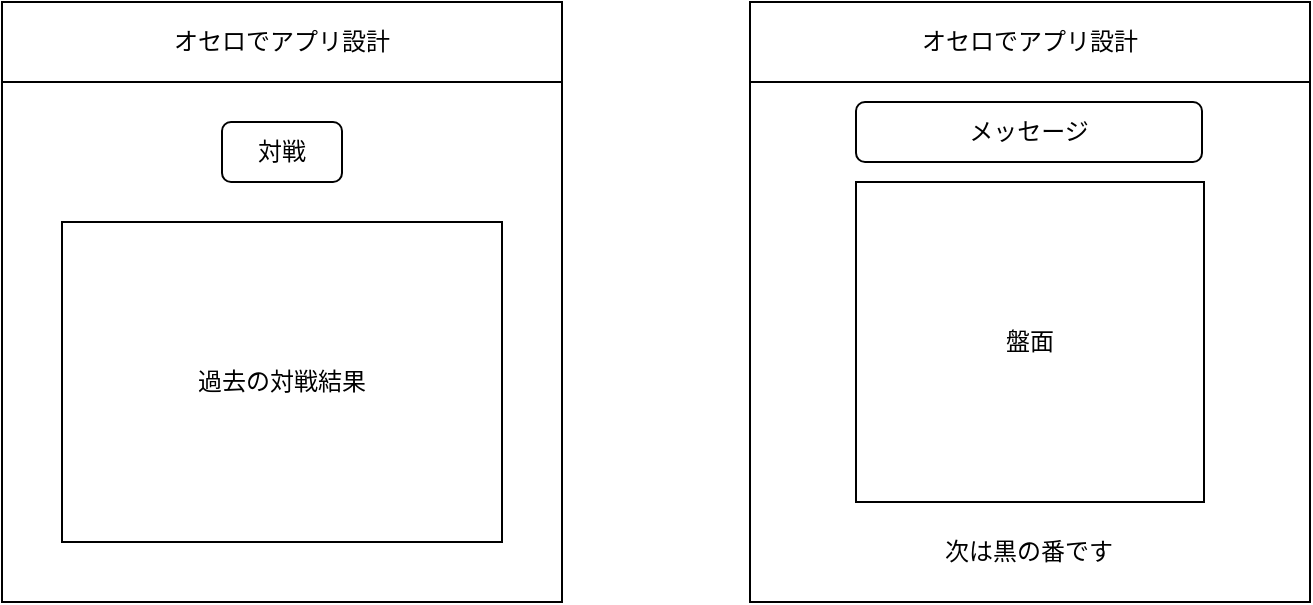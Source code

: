 <mxfile>
    <diagram id="MYbnWvBdk4bqBpElhPf6" name="ページ1">
        <mxGraphModel dx="1011" dy="1029" grid="1" gridSize="10" guides="1" tooltips="1" connect="1" arrows="1" fold="1" page="1" pageScale="1" pageWidth="827" pageHeight="1169" math="0" shadow="0">
            <root>
                <mxCell id="0"/>
                <mxCell id="1" parent="0"/>
                <mxCell id="7" value="" style="rounded=0;whiteSpace=wrap;html=1;fillColor=none;" vertex="1" parent="1">
                    <mxGeometry x="40" y="40" width="280" height="300" as="geometry"/>
                </mxCell>
                <mxCell id="8" value="オセロでアプリ設計" style="rounded=0;whiteSpace=wrap;html=1;fillColor=none;" vertex="1" parent="1">
                    <mxGeometry x="40" y="40" width="280" height="40" as="geometry"/>
                </mxCell>
                <mxCell id="9" value="対戦" style="rounded=1;whiteSpace=wrap;html=1;fillColor=none;" vertex="1" parent="1">
                    <mxGeometry x="150" y="100" width="60" height="30" as="geometry"/>
                </mxCell>
                <mxCell id="10" value="過去の対戦結果" style="rounded=0;whiteSpace=wrap;html=1;fillColor=none;" vertex="1" parent="1">
                    <mxGeometry x="70" y="150" width="220" height="160" as="geometry"/>
                </mxCell>
                <mxCell id="11" value="" style="rounded=0;whiteSpace=wrap;html=1;fillColor=none;" vertex="1" parent="1">
                    <mxGeometry x="414" y="40" width="280" height="300" as="geometry"/>
                </mxCell>
                <mxCell id="12" value="オセロでアプリ設計" style="rounded=0;whiteSpace=wrap;html=1;fillColor=none;" vertex="1" parent="1">
                    <mxGeometry x="414" y="40" width="280" height="40" as="geometry"/>
                </mxCell>
                <mxCell id="13" value="メッセージ" style="rounded=1;whiteSpace=wrap;html=1;fillColor=none;" vertex="1" parent="1">
                    <mxGeometry x="467" y="90" width="173" height="30" as="geometry"/>
                </mxCell>
                <mxCell id="14" value="盤面" style="rounded=0;whiteSpace=wrap;html=1;fillColor=none;" vertex="1" parent="1">
                    <mxGeometry x="467" y="130" width="174" height="160" as="geometry"/>
                </mxCell>
                <mxCell id="15" value="次は黒の番です" style="text;html=1;strokeColor=none;fillColor=none;align=center;verticalAlign=middle;whiteSpace=wrap;rounded=0;" vertex="1" parent="1">
                    <mxGeometry x="467" y="300" width="173" height="30" as="geometry"/>
                </mxCell>
            </root>
        </mxGraphModel>
    </diagram>
</mxfile>